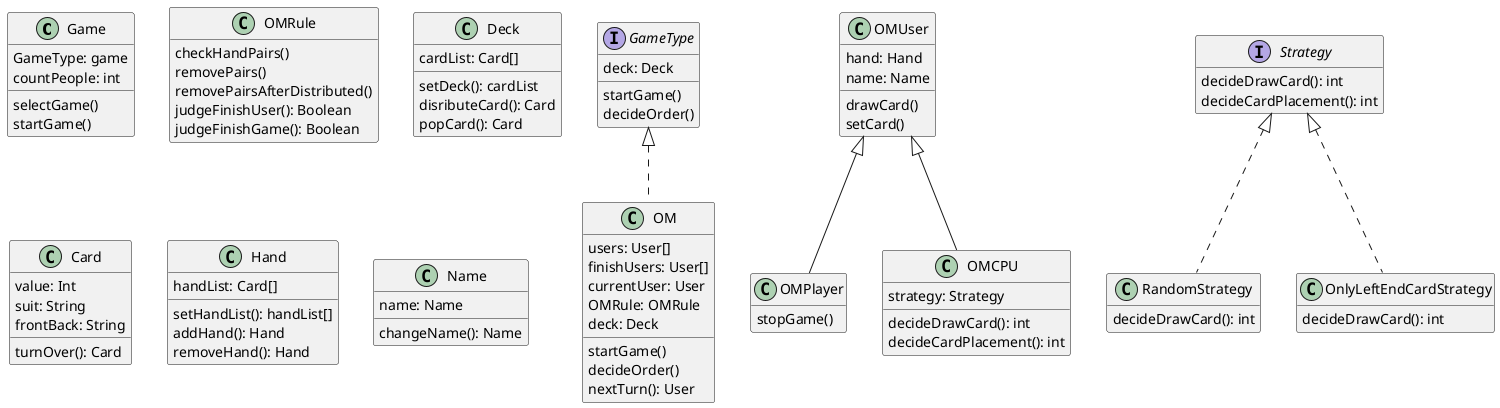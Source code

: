 'ゲームの流れ
'- 名前を入力
- ゲームを選択 Game
- 人数を決定 Game
- ゲームスタート Game GameType, OM
- ユーザーの順番を決める GameType OM
- デッキをセットする Deck OM.Deck.setDeck()
- デッキをシャッフルする OM.Deck.shuffle()
- カードを配る OM.Deck.distributeCard()
- 揃ったカードを捨てる OM.OMRule.removePairsAfterDistributed(users)

- カードを引く User.drawCard()
- (0枚になったかどうか判定する)
- (ゲーム終了したか判定する)
- 揃ったカードがあるか確認する
- カードを捨てる
- (0枚になったか判定する)
- (ゲーム終了したか判定する)
- 引いたカードの場所を決める

- プレイヤーがひくとか引かないとかの間の管理は？

0枚になったら
- finishUserListに入れる

- もう一回行うか決める (Interface GameUser)
- ゲームを途中で中断する OMUser (Interface GameUser)


- カードを捨てる場所

@startuml
hide empty members

' gameをスタートすることが責務（具体的な進行は各ゲームに任せる）
class Game {
    GameType: game
    countPeople: int
    selectGame()
    startGame()
}

interface GameType {
    deck: Deck
    startGame()
    decideOrder()
}

' OldMaid(ババ抜き)
' ゲームの進行をすることが責務
' ・ゲームを開始する
' ・ユーザーの順番を決める
' ・ユーザーのターンを切り替える
' ・手札がなくなったユーザーを判定する
' ・ゲーム終了を判定する
class OM {
    users: User[]
    finishUsers: User[]
    currentUser: User
    OMRule: OMRule
    deck: Deck
    startGame()
    decideOrder() 
    nextTurn(): User
}

Class OMRule {
    checkHandPairs()
    removePairs()
    removePairsAfterDistributed()
    judgeFinishUser(): Boolean
    judgeFinishGame(): Boolean
}

class Deck {
    cardList: Card[]
    setDeck(): cardList
    disributeCard(): Card
    popCard(): Card
}

class Card {
    value: Int
    suit: String
    frontBack: String
    turnOver(): Card
}


' ・ゲームをプレイすることが責務
' ・勝敗判定など細かいババ抜きのルールは知らなくていい
class Hand {
    handList: Card[]
    setHandList(): handList[]
    addHand(): Hand
    removeHand(): Hand
}

' ユーザー
class OMUser {
    hand: Hand
    name: Name
    drawCard()
    setCard()
}

class OMPlayer {
    stopGame()
}

class OMCPU {
    strategy: Strategy
    decideDrawCard(): int
    decideCardPlacement(): int
}

Interface Strategy {
    decideDrawCard(): int 
    decideCardPlacement(): int
}

class RandomStrategy {
    decideDrawCard(): int 
}

class OnlyLeftEndCardStrategy {
    decideDrawCard(): int 
}

class Name {
    name: Name
    changeName(): Name
}

GameType <|.. OM
Strategy <|.. RandomStrategy
Strategy <|.. OnlyLeftEndCardStrategy
OMUser <|-- OMPlayer
OMUser <|-- OMCPU

@enduml